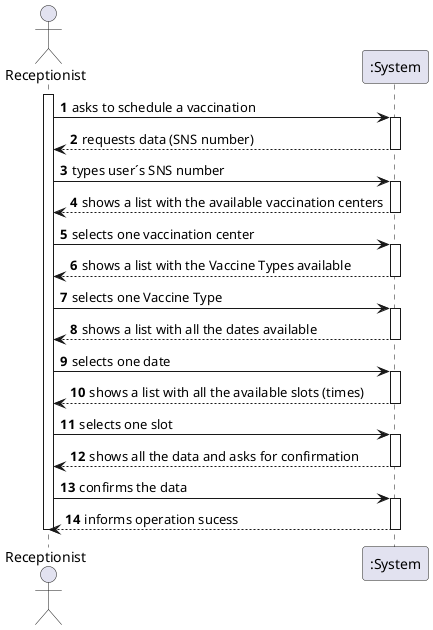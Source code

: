 @startuml

autonumber
actor "Receptionist" as R

activate R
R -> ":System" : asks to schedule a vaccination

activate ":System"
":System" --> R : requests data (SNS number)
deactivate ":System"

R -> ":System"  : types user´s SNS number

activate ":System"
":System" --> R : shows a list with the available vaccination centers
deactivate ":System"
R -> ":System" : selects one vaccination center

activate ":System"

 ":System" --> R : shows a list with the Vaccine Types available

deactivate ":System"

R -> ":System" : selects one Vaccine Type
activate ":System"

":System" --> R : shows a list with all the dates available
deactivate ":System"

R -> ":System" : selects one date

activate ":System"
":System" --> R : shows a list with all the available slots (times)
deactivate ":System"

R -> ":System" : selects one slot

activate ":System"

":System" --> R : shows all the data and asks for confirmation
deactivate ":System"

R -> ":System" : confirms the data

activate ":System"
":System" --> R : informs operation sucess

deactivate ":System"
deactivate R

@enduml